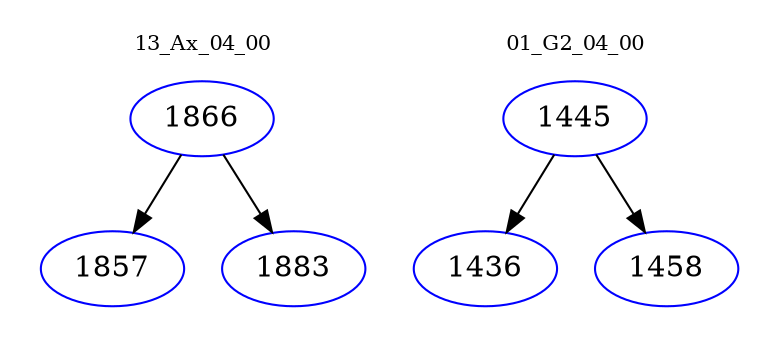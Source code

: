 digraph{
subgraph cluster_0 {
color = white
label = "13_Ax_04_00";
fontsize=10;
T0_1866 [label="1866", color="blue"]
T0_1866 -> T0_1857 [color="black"]
T0_1857 [label="1857", color="blue"]
T0_1866 -> T0_1883 [color="black"]
T0_1883 [label="1883", color="blue"]
}
subgraph cluster_1 {
color = white
label = "01_G2_04_00";
fontsize=10;
T1_1445 [label="1445", color="blue"]
T1_1445 -> T1_1436 [color="black"]
T1_1436 [label="1436", color="blue"]
T1_1445 -> T1_1458 [color="black"]
T1_1458 [label="1458", color="blue"]
}
}
